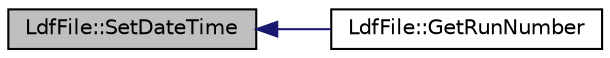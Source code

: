 digraph "LdfFile::SetDateTime"
{
  edge [fontname="Helvetica",fontsize="10",labelfontname="Helvetica",labelfontsize="10"];
  node [fontname="Helvetica",fontsize="10",shape=record];
  rankdir="LR";
  Node1 [label="LdfFile::SetDateTime",height=0.2,width=0.4,color="black", fillcolor="grey75", style="filled", fontcolor="black"];
  Node1 -> Node2 [dir="back",color="midnightblue",fontsize="10",style="solid",fontname="Helvetica"];
  Node2 [label="LdfFile::GetRunNumber",height=0.2,width=0.4,color="black", fillcolor="white", style="filled",URL="$d6/d7e/class_ldf_file.html#a2b7b213e82cfeca301805f09e23b0028"];
}
